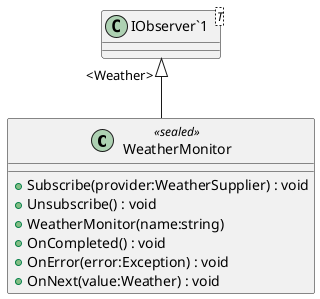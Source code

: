 @startuml
class WeatherMonitor <<sealed>> {
    + Subscribe(provider:WeatherSupplier) : void
    + Unsubscribe() : void
    + WeatherMonitor(name:string)
    + OnCompleted() : void
    + OnError(error:Exception) : void
    + OnNext(value:Weather) : void
}
class "IObserver`1"<T> {
}
"IObserver`1" "<Weather>" <|-- WeatherMonitor
@enduml
